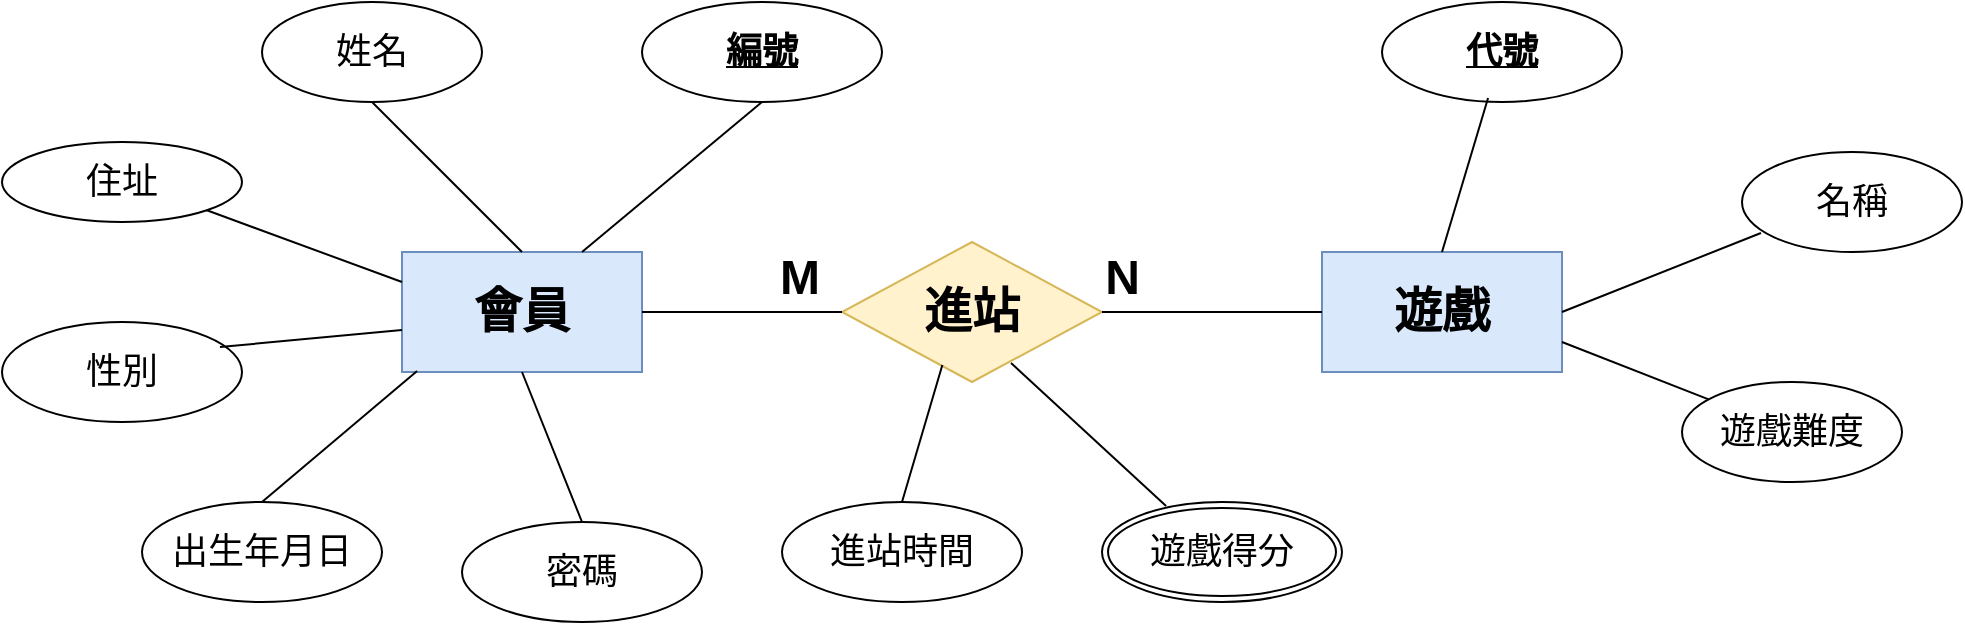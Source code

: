 <mxfile version="24.1.0" type="device">
  <diagram name="第 1 页" id="4geFPPMPHMrQqKgHkXr9">
    <mxGraphModel dx="1219" dy="724" grid="1" gridSize="10" guides="1" tooltips="1" connect="1" arrows="1" fold="1" page="1" pageScale="1" pageWidth="1169" pageHeight="827" math="0" shadow="0">
      <root>
        <mxCell id="0" />
        <mxCell id="1" parent="0" />
        <mxCell id="JlBkf-uAjevgLr71BC_p-1" value="&lt;h1&gt;會員&lt;/h1&gt;" style="rounded=0;whiteSpace=wrap;html=1;fillColor=#dae8fc;strokeColor=#6c8ebf;" parent="1" vertex="1">
          <mxGeometry x="250" y="205" width="120" height="60" as="geometry" />
        </mxCell>
        <mxCell id="JlBkf-uAjevgLr71BC_p-2" value="&lt;h1&gt;進站&lt;/h1&gt;" style="rhombus;whiteSpace=wrap;html=1;fillColor=#fff2cc;strokeColor=#d6b656;" parent="1" vertex="1">
          <mxGeometry x="470" y="200" width="130" height="70" as="geometry" />
        </mxCell>
        <mxCell id="JlBkf-uAjevgLr71BC_p-5" value="&lt;h1&gt;遊戲&lt;/h1&gt;" style="rounded=0;whiteSpace=wrap;html=1;fillColor=#dae8fc;strokeColor=#6c8ebf;" parent="1" vertex="1">
          <mxGeometry x="710" y="205" width="120" height="60" as="geometry" />
        </mxCell>
        <mxCell id="JlBkf-uAjevgLr71BC_p-6" value="" style="endArrow=none;html=1;rounded=0;entryX=1;entryY=0.5;entryDx=0;entryDy=0;exitX=0;exitY=0.5;exitDx=0;exitDy=0;" parent="1" source="JlBkf-uAjevgLr71BC_p-5" target="JlBkf-uAjevgLr71BC_p-2" edge="1">
          <mxGeometry relative="1" as="geometry">
            <mxPoint x="480" y="430" as="sourcePoint" />
            <mxPoint x="640" y="430" as="targetPoint" />
          </mxGeometry>
        </mxCell>
        <mxCell id="JlBkf-uAjevgLr71BC_p-7" value="&lt;h1&gt;N&lt;/h1&gt;" style="resizable=0;html=1;whiteSpace=wrap;align=right;verticalAlign=bottom;" parent="JlBkf-uAjevgLr71BC_p-6" connectable="0" vertex="1">
          <mxGeometry x="1" relative="1" as="geometry">
            <mxPoint x="20" y="15" as="offset" />
          </mxGeometry>
        </mxCell>
        <mxCell id="JlBkf-uAjevgLr71BC_p-8" value="" style="endArrow=none;html=1;rounded=0;exitX=1;exitY=0.5;exitDx=0;exitDy=0;entryX=0;entryY=0.5;entryDx=0;entryDy=0;" parent="1" source="JlBkf-uAjevgLr71BC_p-1" target="JlBkf-uAjevgLr71BC_p-2" edge="1">
          <mxGeometry relative="1" as="geometry">
            <mxPoint x="480" y="430" as="sourcePoint" />
            <mxPoint x="640" y="430" as="targetPoint" />
          </mxGeometry>
        </mxCell>
        <mxCell id="JlBkf-uAjevgLr71BC_p-9" value="&lt;h1&gt;M&lt;/h1&gt;" style="resizable=0;html=1;whiteSpace=wrap;align=right;verticalAlign=bottom;" parent="JlBkf-uAjevgLr71BC_p-8" connectable="0" vertex="1">
          <mxGeometry x="1" relative="1" as="geometry">
            <mxPoint x="-10" y="15" as="offset" />
          </mxGeometry>
        </mxCell>
        <mxCell id="df6ByHdNmYR0N2EyLzQO-1" value="&lt;h2&gt;&lt;u&gt;編號&lt;/u&gt;&lt;/h2&gt;" style="ellipse;whiteSpace=wrap;html=1;" parent="1" vertex="1">
          <mxGeometry x="370" y="80" width="120" height="50" as="geometry" />
        </mxCell>
        <mxCell id="df6ByHdNmYR0N2EyLzQO-2" value="" style="endArrow=none;html=1;rounded=0;entryX=0.5;entryY=1;entryDx=0;entryDy=0;exitX=0.75;exitY=0;exitDx=0;exitDy=0;" parent="1" source="JlBkf-uAjevgLr71BC_p-1" target="df6ByHdNmYR0N2EyLzQO-1" edge="1">
          <mxGeometry relative="1" as="geometry">
            <mxPoint x="330" y="200" as="sourcePoint" />
            <mxPoint x="790" y="430" as="targetPoint" />
          </mxGeometry>
        </mxCell>
        <mxCell id="df6ByHdNmYR0N2EyLzQO-3" value="&lt;h2&gt;&lt;span style=&quot;font-weight: normal;&quot;&gt;姓名&lt;/span&gt;&lt;/h2&gt;" style="ellipse;whiteSpace=wrap;html=1;align=center;" parent="1" vertex="1">
          <mxGeometry x="180" y="80" width="110" height="50" as="geometry" />
        </mxCell>
        <mxCell id="df6ByHdNmYR0N2EyLzQO-4" value="&lt;h2&gt;&lt;span style=&quot;font-weight: normal;&quot;&gt;住址&lt;/span&gt;&lt;/h2&gt;" style="ellipse;whiteSpace=wrap;html=1;align=center;" parent="1" vertex="1">
          <mxGeometry x="50" y="150" width="120" height="40" as="geometry" />
        </mxCell>
        <mxCell id="df6ByHdNmYR0N2EyLzQO-5" value="&lt;h2&gt;&lt;span style=&quot;font-weight: normal;&quot;&gt;性別&lt;/span&gt;&lt;/h2&gt;" style="ellipse;whiteSpace=wrap;html=1;align=center;" parent="1" vertex="1">
          <mxGeometry x="50" y="240" width="120" height="50" as="geometry" />
        </mxCell>
        <mxCell id="df6ByHdNmYR0N2EyLzQO-6" value="&lt;h2&gt;&lt;span style=&quot;font-weight: normal;&quot;&gt;出生年月日&lt;/span&gt;&lt;/h2&gt;" style="ellipse;whiteSpace=wrap;html=1;align=center;" parent="1" vertex="1">
          <mxGeometry x="120" y="330" width="120" height="50" as="geometry" />
        </mxCell>
        <mxCell id="df6ByHdNmYR0N2EyLzQO-7" value="&lt;h2&gt;&lt;span style=&quot;font-weight: normal;&quot;&gt;密碼&lt;/span&gt;&lt;/h2&gt;" style="ellipse;whiteSpace=wrap;html=1;align=center;" parent="1" vertex="1">
          <mxGeometry x="280" y="340" width="120" height="50" as="geometry" />
        </mxCell>
        <mxCell id="df6ByHdNmYR0N2EyLzQO-8" value="" style="endArrow=none;html=1;rounded=0;entryX=0.5;entryY=0;entryDx=0;entryDy=0;exitX=0.5;exitY=1;exitDx=0;exitDy=0;" parent="1" source="JlBkf-uAjevgLr71BC_p-1" target="df6ByHdNmYR0N2EyLzQO-7" edge="1">
          <mxGeometry relative="1" as="geometry">
            <mxPoint x="330" y="270" as="sourcePoint" />
            <mxPoint x="640" y="420" as="targetPoint" />
          </mxGeometry>
        </mxCell>
        <mxCell id="df6ByHdNmYR0N2EyLzQO-9" value="" style="endArrow=none;html=1;rounded=0;exitX=0.5;exitY=1;exitDx=0;exitDy=0;entryX=0.5;entryY=0;entryDx=0;entryDy=0;" parent="1" source="df6ByHdNmYR0N2EyLzQO-3" target="JlBkf-uAjevgLr71BC_p-1" edge="1">
          <mxGeometry relative="1" as="geometry">
            <mxPoint x="480" y="420" as="sourcePoint" />
            <mxPoint x="640" y="420" as="targetPoint" />
          </mxGeometry>
        </mxCell>
        <mxCell id="df6ByHdNmYR0N2EyLzQO-10" value="" style="endArrow=none;html=1;rounded=0;exitX=1;exitY=1;exitDx=0;exitDy=0;entryX=0;entryY=0.25;entryDx=0;entryDy=0;" parent="1" source="df6ByHdNmYR0N2EyLzQO-4" target="JlBkf-uAjevgLr71BC_p-1" edge="1">
          <mxGeometry relative="1" as="geometry">
            <mxPoint x="480" y="420" as="sourcePoint" />
            <mxPoint x="640" y="420" as="targetPoint" />
          </mxGeometry>
        </mxCell>
        <mxCell id="df6ByHdNmYR0N2EyLzQO-11" value="" style="endArrow=none;html=1;rounded=0;exitX=0.908;exitY=0.25;exitDx=0;exitDy=0;exitPerimeter=0;entryX=0;entryY=0.65;entryDx=0;entryDy=0;entryPerimeter=0;" parent="1" source="df6ByHdNmYR0N2EyLzQO-5" target="JlBkf-uAjevgLr71BC_p-1" edge="1">
          <mxGeometry relative="1" as="geometry">
            <mxPoint x="480" y="420" as="sourcePoint" />
            <mxPoint x="640" y="420" as="targetPoint" />
          </mxGeometry>
        </mxCell>
        <mxCell id="df6ByHdNmYR0N2EyLzQO-12" value="" style="endArrow=none;html=1;rounded=0;exitX=0.5;exitY=0;exitDx=0;exitDy=0;entryX=0.063;entryY=0.992;entryDx=0;entryDy=0;entryPerimeter=0;" parent="1" source="df6ByHdNmYR0N2EyLzQO-6" target="JlBkf-uAjevgLr71BC_p-1" edge="1">
          <mxGeometry relative="1" as="geometry">
            <mxPoint x="480" y="420" as="sourcePoint" />
            <mxPoint x="640" y="420" as="targetPoint" />
          </mxGeometry>
        </mxCell>
        <mxCell id="df6ByHdNmYR0N2EyLzQO-13" value="&lt;h2&gt;&lt;u&gt;代號&lt;/u&gt;&lt;/h2&gt;" style="ellipse;whiteSpace=wrap;html=1;" parent="1" vertex="1">
          <mxGeometry x="740" y="80" width="120" height="50" as="geometry" />
        </mxCell>
        <mxCell id="df6ByHdNmYR0N2EyLzQO-14" value="&lt;h2&gt;&lt;span style=&quot;font-weight: normal;&quot;&gt;名稱&lt;/span&gt;&lt;/h2&gt;" style="ellipse;whiteSpace=wrap;html=1;align=center;" parent="1" vertex="1">
          <mxGeometry x="920" y="155" width="110" height="50" as="geometry" />
        </mxCell>
        <mxCell id="df6ByHdNmYR0N2EyLzQO-15" value="&lt;h2&gt;&lt;span style=&quot;font-weight: normal;&quot;&gt;遊戲難度&lt;/span&gt;&lt;/h2&gt;" style="ellipse;whiteSpace=wrap;html=1;align=center;" parent="1" vertex="1">
          <mxGeometry x="890" y="270" width="110" height="50" as="geometry" />
        </mxCell>
        <mxCell id="df6ByHdNmYR0N2EyLzQO-16" value="" style="endArrow=none;html=1;rounded=0;entryX=0.442;entryY=0.96;entryDx=0;entryDy=0;entryPerimeter=0;exitX=0.5;exitY=0;exitDx=0;exitDy=0;" parent="1" source="JlBkf-uAjevgLr71BC_p-5" target="df6ByHdNmYR0N2EyLzQO-13" edge="1">
          <mxGeometry relative="1" as="geometry">
            <mxPoint x="480" y="420" as="sourcePoint" />
            <mxPoint x="640" y="420" as="targetPoint" />
          </mxGeometry>
        </mxCell>
        <mxCell id="df6ByHdNmYR0N2EyLzQO-17" value="" style="endArrow=none;html=1;rounded=0;exitX=1;exitY=0.5;exitDx=0;exitDy=0;entryX=0.086;entryY=0.81;entryDx=0;entryDy=0;entryPerimeter=0;" parent="1" source="JlBkf-uAjevgLr71BC_p-5" target="df6ByHdNmYR0N2EyLzQO-14" edge="1">
          <mxGeometry relative="1" as="geometry">
            <mxPoint x="850" y="230" as="sourcePoint" />
            <mxPoint x="1010" y="230" as="targetPoint" />
          </mxGeometry>
        </mxCell>
        <mxCell id="df6ByHdNmYR0N2EyLzQO-18" value="" style="endArrow=none;html=1;rounded=0;exitX=1;exitY=0.75;exitDx=0;exitDy=0;" parent="1" source="JlBkf-uAjevgLr71BC_p-5" target="df6ByHdNmYR0N2EyLzQO-15" edge="1">
          <mxGeometry relative="1" as="geometry">
            <mxPoint x="790" y="270" as="sourcePoint" />
            <mxPoint x="950" y="270" as="targetPoint" />
          </mxGeometry>
        </mxCell>
        <mxCell id="df6ByHdNmYR0N2EyLzQO-19" value="&lt;h2&gt;&lt;span style=&quot;font-weight: normal;&quot;&gt;進站時間&lt;/span&gt;&lt;/h2&gt;" style="ellipse;whiteSpace=wrap;html=1;align=center;" parent="1" vertex="1">
          <mxGeometry x="440" y="330" width="120" height="50" as="geometry" />
        </mxCell>
        <mxCell id="df6ByHdNmYR0N2EyLzQO-20" value="&lt;h2&gt;&lt;span style=&quot;font-weight: normal;&quot;&gt;遊戲得分&lt;/span&gt;&lt;/h2&gt;" style="ellipse;shape=doubleEllipse;margin=3;whiteSpace=wrap;html=1;align=center;" parent="1" vertex="1">
          <mxGeometry x="600" y="330" width="120" height="50" as="geometry" />
        </mxCell>
        <mxCell id="df6ByHdNmYR0N2EyLzQO-21" value="" style="endArrow=none;html=1;rounded=0;exitX=0.386;exitY=0.879;exitDx=0;exitDy=0;exitPerimeter=0;entryX=0.5;entryY=0;entryDx=0;entryDy=0;" parent="1" source="JlBkf-uAjevgLr71BC_p-2" target="df6ByHdNmYR0N2EyLzQO-19" edge="1">
          <mxGeometry relative="1" as="geometry">
            <mxPoint x="480" y="420" as="sourcePoint" />
            <mxPoint x="640" y="420" as="targetPoint" />
          </mxGeometry>
        </mxCell>
        <mxCell id="df6ByHdNmYR0N2EyLzQO-22" value="" style="endArrow=none;html=1;rounded=0;exitX=0.65;exitY=0.864;exitDx=0;exitDy=0;exitPerimeter=0;entryX=0.267;entryY=0.04;entryDx=0;entryDy=0;entryPerimeter=0;" parent="1" source="JlBkf-uAjevgLr71BC_p-2" target="df6ByHdNmYR0N2EyLzQO-20" edge="1">
          <mxGeometry relative="1" as="geometry">
            <mxPoint x="570" y="280" as="sourcePoint" />
            <mxPoint x="618" y="360" as="targetPoint" />
          </mxGeometry>
        </mxCell>
      </root>
    </mxGraphModel>
  </diagram>
</mxfile>
